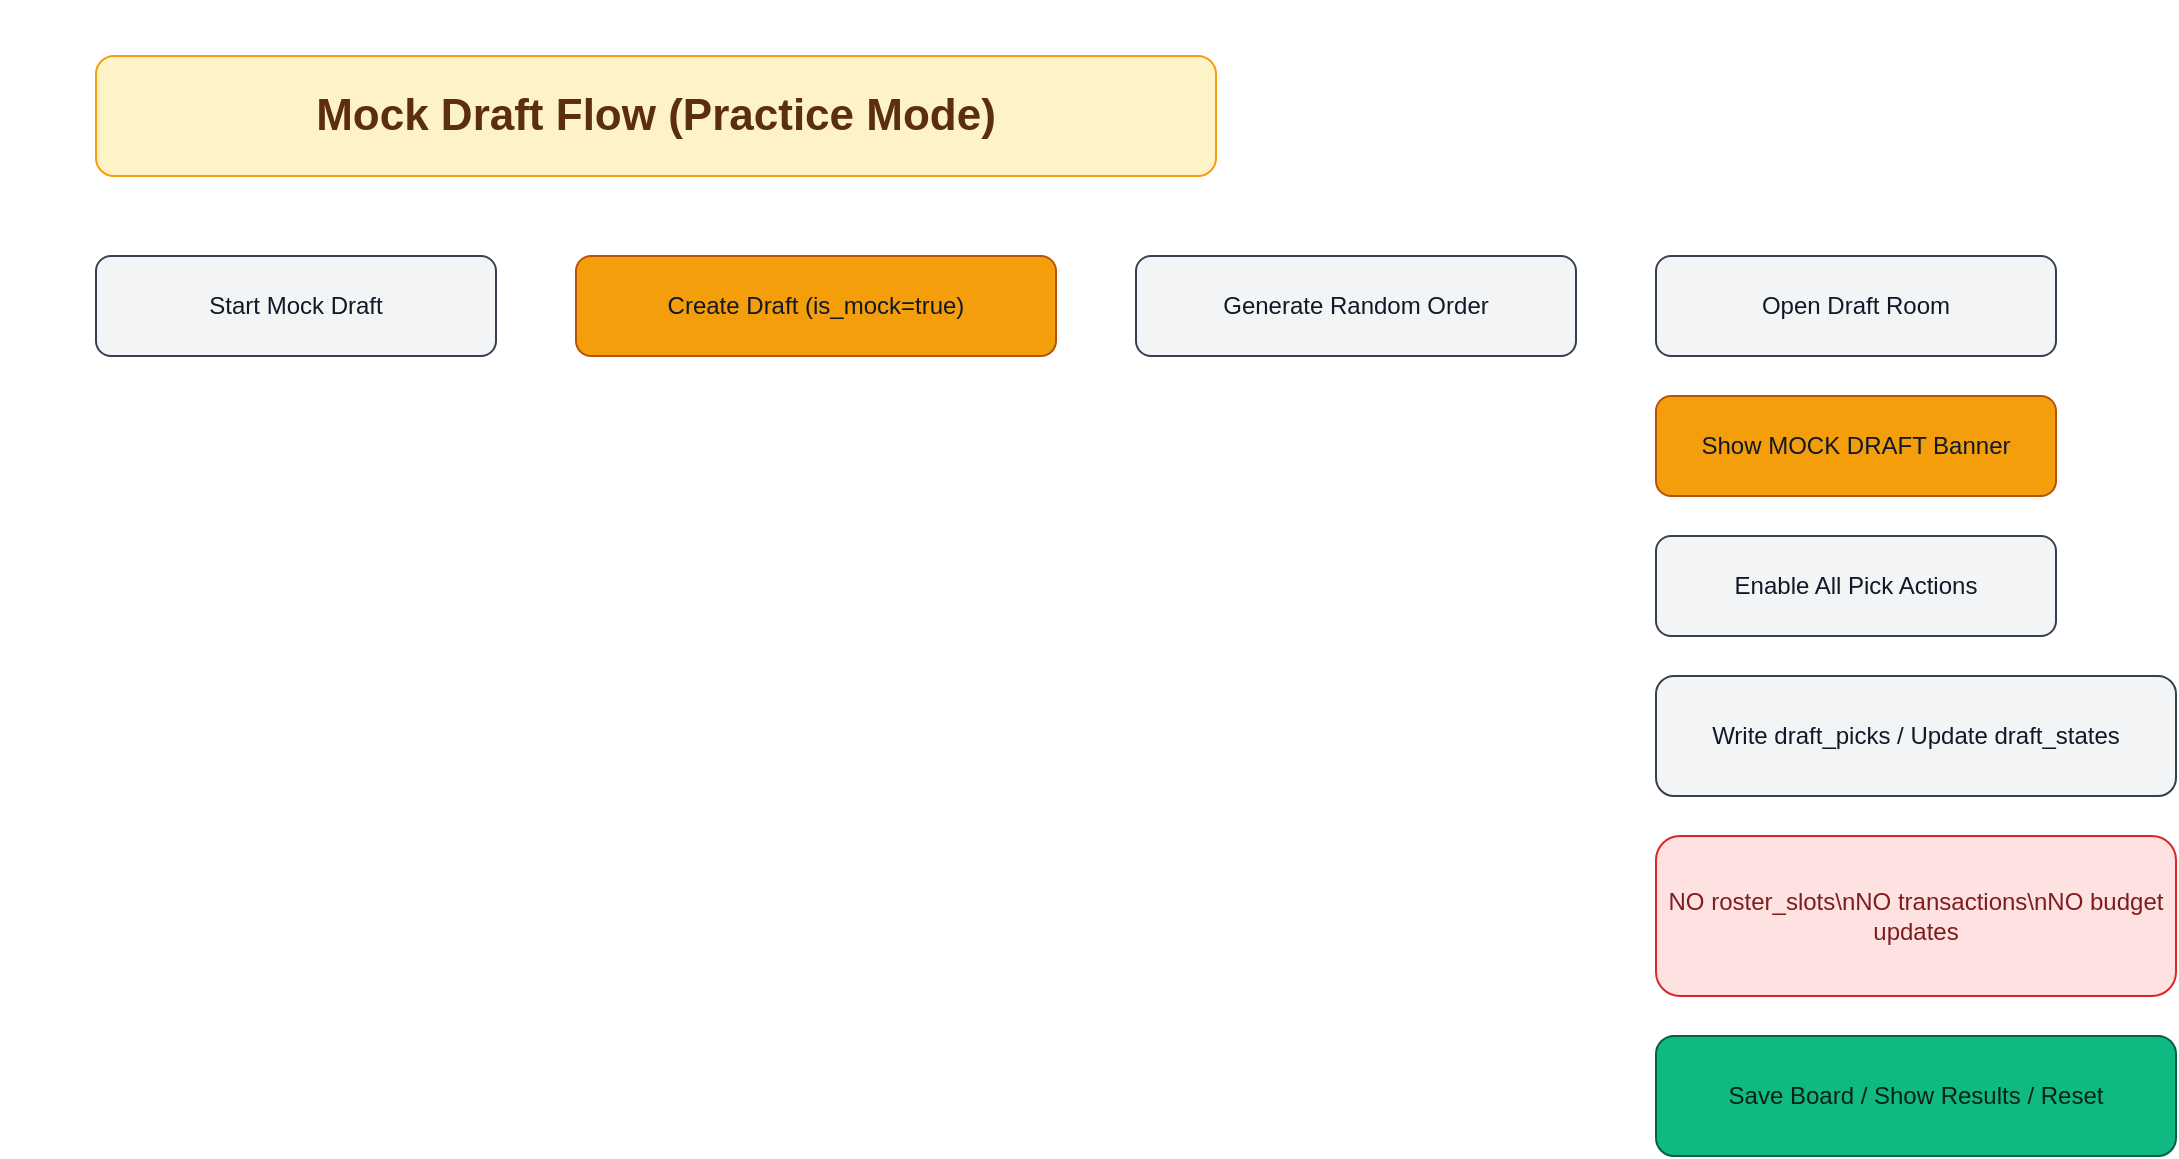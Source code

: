 <mxfile>
    <diagram id="mock-draft-flow" name="Mock Draft Flow">
        <mxGraphModel dx="699" dy="892" grid="1" gridSize="10" guides="1" tooltips="1" connect="1" arrows="1" fold="1" page="1" pageScale="1" pageWidth="1920" pageHeight="1080" background="#FFFFFF" math="0" shadow="0">
            <root>
                <mxCell id="0"/>
                <mxCell id="1" parent="0"/>
                <mxCell id="title" value="Mock Draft Flow (Practice Mode)" style="rounded=1;whiteSpace=wrap;html=1;fontSize=22;fontStyle=1;fillColor=#FEF3C7;strokeColor=#F59E0B;fontColor=#5B2E0F;align=center;verticalAlign=middle;" parent="1" vertex="1">
                    <mxGeometry x="40" y="20" width="560" height="60" as="geometry"/>
                </mxCell>
                <mxCell id="a" value="Start Mock Draft" style="rounded=1;whiteSpace=wrap;html=1;fillColor=#F3F4F6;strokeColor=#374151;fontColor=#111827;" parent="1" vertex="1">
                    <mxGeometry x="40" y="120" width="200" height="50" as="geometry"/>
                </mxCell>
                <mxCell id="b" value="Create Draft (is_mock=true)" style="rounded=1;whiteSpace=wrap;html=1;fillColor=#F59E0B;strokeColor=#B45309;fontColor=#111827;" parent="1" vertex="1">
                    <mxGeometry x="280" y="120" width="240" height="50" as="geometry"/>
                </mxCell>
                <mxCell id="c" value="Generate Random Order" style="rounded=1;whiteSpace=wrap;html=1;fillColor=#F3F4F6;strokeColor=#374151;fontColor=#111827;" parent="1" vertex="1">
                    <mxGeometry x="560" y="120" width="220" height="50" as="geometry"/>
                </mxCell>
                <mxCell id="d" value="Open Draft Room" style="rounded=1;whiteSpace=wrap;html=1;fillColor=#F3F4F6;strokeColor=#374151;fontColor=#111827;" parent="1" vertex="1">
                    <mxGeometry x="820" y="120" width="200" height="50" as="geometry"/>
                </mxCell>
                <mxCell id="e" value="Show MOCK DRAFT Banner" style="rounded=1;whiteSpace=wrap;html=1;fillColor=#F59E0B;strokeColor=#B45309;fontColor=#111827;" parent="1" vertex="1">
                    <mxGeometry x="820" y="190" width="200" height="50" as="geometry"/>
                </mxCell>
                <mxCell id="f" value="Enable All Pick Actions" style="rounded=1;whiteSpace=wrap;html=1;fillColor=#F3F4F6;strokeColor=#374151;fontColor=#111827;" parent="1" vertex="1">
                    <mxGeometry x="820" y="260" width="200" height="50" as="geometry"/>
                </mxCell>
                <mxCell id="g" value="Write draft_picks / Update draft_states" style="rounded=1;whiteSpace=wrap;html=1;fillColor=#F3F4F6;strokeColor=#374151;fontColor=#111827;" parent="1" vertex="1">
                    <mxGeometry x="820" y="330" width="260" height="60" as="geometry"/>
                </mxCell>
                <mxCell id="nc" value="NO roster_slots\nNO transactions\nNO budget updates" style="rounded=1;whiteSpace=wrap;html=1;fillColor=#FEE2E2;strokeColor=#DC2626;fontColor=#7F1D1D;glass=0;" parent="1" vertex="1">
                    <mxGeometry x="820" y="410" width="260" height="80" as="geometry"/>
                </mxCell>
                <mxCell id="h" value="Save Board / Show Results / Reset" style="rounded=1;whiteSpace=wrap;html=1;fillColor=#10B981;strokeColor=#065F46;fontColor=#06221B;" parent="1" vertex="1">
                    <mxGeometry x="820" y="510" width="260" height="60" as="geometry"/>
                </mxCell>
                <mxCell id="e1" style="endArrow=block;strokeColor=#374151;" parent="1" source="a" target="b" edge="1"/>
                <mxCell id="e2" style="endArrow=block;strokeColor=#374151;" parent="1" source="b" target="c" edge="1"/>
                <mxCell id="e3" style="endArrow=block;strokeColor=#374151;" parent="1" source="c" target="d" edge="1"/>
                <mxCell id="e4" style="endArrow=block;strokeColor=#374151;" parent="1" source="d" target="e" edge="1"/>
                <mxCell id="e5" style="endArrow=block;strokeColor=#374151;" parent="1" source="e" target="f" edge="1"/>
                <mxCell id="e6" style="endArrow=block;strokeColor=#374151;" parent="1" source="f" target="g" edge="1"/>
                <mxCell id="e7" style="dashed=1;endArrow=block;strokeColor=#DC2626;" parent="1" source="g" target="nc" edge="1"/>
                <mxCell id="e8" style="endArrow=block;strokeColor=#374151;" parent="1" source="g" target="h" edge="1"/>
            </root>
        </mxGraphModel>
    </diagram>
</mxfile>